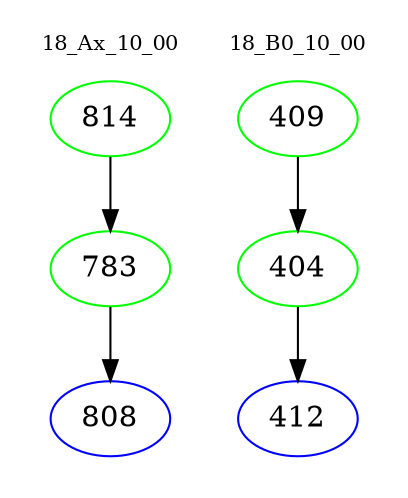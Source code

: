 digraph{
subgraph cluster_0 {
color = white
label = "18_Ax_10_00";
fontsize=10;
T0_814 [label="814", color="green"]
T0_814 -> T0_783 [color="black"]
T0_783 [label="783", color="green"]
T0_783 -> T0_808 [color="black"]
T0_808 [label="808", color="blue"]
}
subgraph cluster_1 {
color = white
label = "18_B0_10_00";
fontsize=10;
T1_409 [label="409", color="green"]
T1_409 -> T1_404 [color="black"]
T1_404 [label="404", color="green"]
T1_404 -> T1_412 [color="black"]
T1_412 [label="412", color="blue"]
}
}
